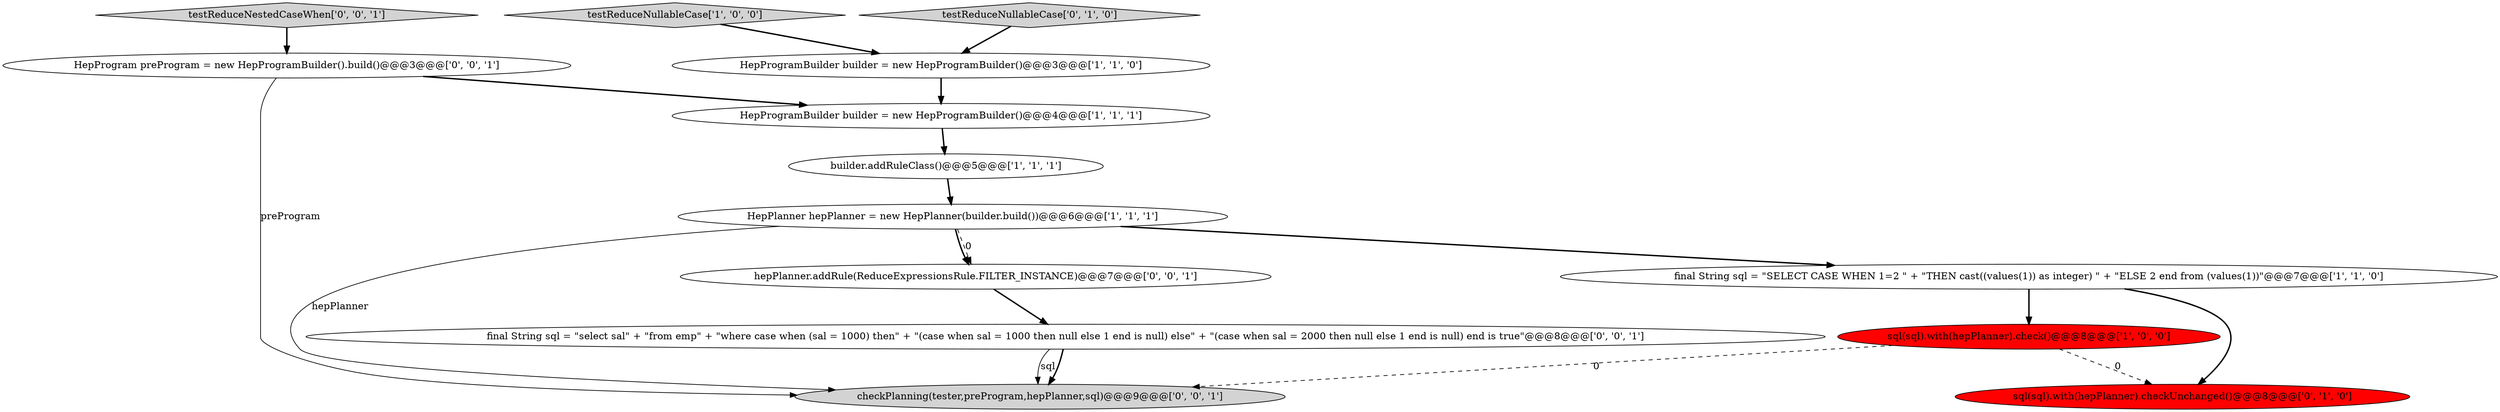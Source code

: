 digraph {
12 [style = filled, label = "testReduceNestedCaseWhen['0', '0', '1']", fillcolor = lightgray, shape = diamond image = "AAA0AAABBB3BBB"];
4 [style = filled, label = "sql(sql).with(hepPlanner).check()@@@8@@@['1', '0', '0']", fillcolor = red, shape = ellipse image = "AAA1AAABBB1BBB"];
11 [style = filled, label = "final String sql = \"select sal\" + \"from emp\" + \"where case when (sal = 1000) then\" + \"(case when sal = 1000 then null else 1 end is null) else\" + \"(case when sal = 2000 then null else 1 end is null) end is true\"@@@8@@@['0', '0', '1']", fillcolor = white, shape = ellipse image = "AAA0AAABBB3BBB"];
7 [style = filled, label = "sql(sql).with(hepPlanner).checkUnchanged()@@@8@@@['0', '1', '0']", fillcolor = red, shape = ellipse image = "AAA1AAABBB2BBB"];
13 [style = filled, label = "HepProgram preProgram = new HepProgramBuilder().build()@@@3@@@['0', '0', '1']", fillcolor = white, shape = ellipse image = "AAA0AAABBB3BBB"];
6 [style = filled, label = "final String sql = \"SELECT CASE WHEN 1=2 \" + \"THEN cast((values(1)) as integer) \" + \"ELSE 2 end from (values(1))\"@@@7@@@['1', '1', '0']", fillcolor = white, shape = ellipse image = "AAA0AAABBB1BBB"];
9 [style = filled, label = "hepPlanner.addRule(ReduceExpressionsRule.FILTER_INSTANCE)@@@7@@@['0', '0', '1']", fillcolor = white, shape = ellipse image = "AAA0AAABBB3BBB"];
8 [style = filled, label = "testReduceNullableCase['0', '1', '0']", fillcolor = lightgray, shape = diamond image = "AAA0AAABBB2BBB"];
2 [style = filled, label = "HepProgramBuilder builder = new HepProgramBuilder()@@@4@@@['1', '1', '1']", fillcolor = white, shape = ellipse image = "AAA0AAABBB1BBB"];
0 [style = filled, label = "HepProgramBuilder builder = new HepProgramBuilder()@@@3@@@['1', '1', '0']", fillcolor = white, shape = ellipse image = "AAA0AAABBB1BBB"];
10 [style = filled, label = "checkPlanning(tester,preProgram,hepPlanner,sql)@@@9@@@['0', '0', '1']", fillcolor = lightgray, shape = ellipse image = "AAA0AAABBB3BBB"];
1 [style = filled, label = "testReduceNullableCase['1', '0', '0']", fillcolor = lightgray, shape = diamond image = "AAA0AAABBB1BBB"];
5 [style = filled, label = "HepPlanner hepPlanner = new HepPlanner(builder.build())@@@6@@@['1', '1', '1']", fillcolor = white, shape = ellipse image = "AAA0AAABBB1BBB"];
3 [style = filled, label = "builder.addRuleClass()@@@5@@@['1', '1', '1']", fillcolor = white, shape = ellipse image = "AAA0AAABBB1BBB"];
8->0 [style = bold, label=""];
12->13 [style = bold, label=""];
6->4 [style = bold, label=""];
13->10 [style = solid, label="preProgram"];
5->9 [style = dashed, label="0"];
3->5 [style = bold, label=""];
1->0 [style = bold, label=""];
5->6 [style = bold, label=""];
6->7 [style = bold, label=""];
5->9 [style = bold, label=""];
9->11 [style = bold, label=""];
4->10 [style = dashed, label="0"];
11->10 [style = solid, label="sql"];
11->10 [style = bold, label=""];
4->7 [style = dashed, label="0"];
5->10 [style = solid, label="hepPlanner"];
2->3 [style = bold, label=""];
0->2 [style = bold, label=""];
13->2 [style = bold, label=""];
}

